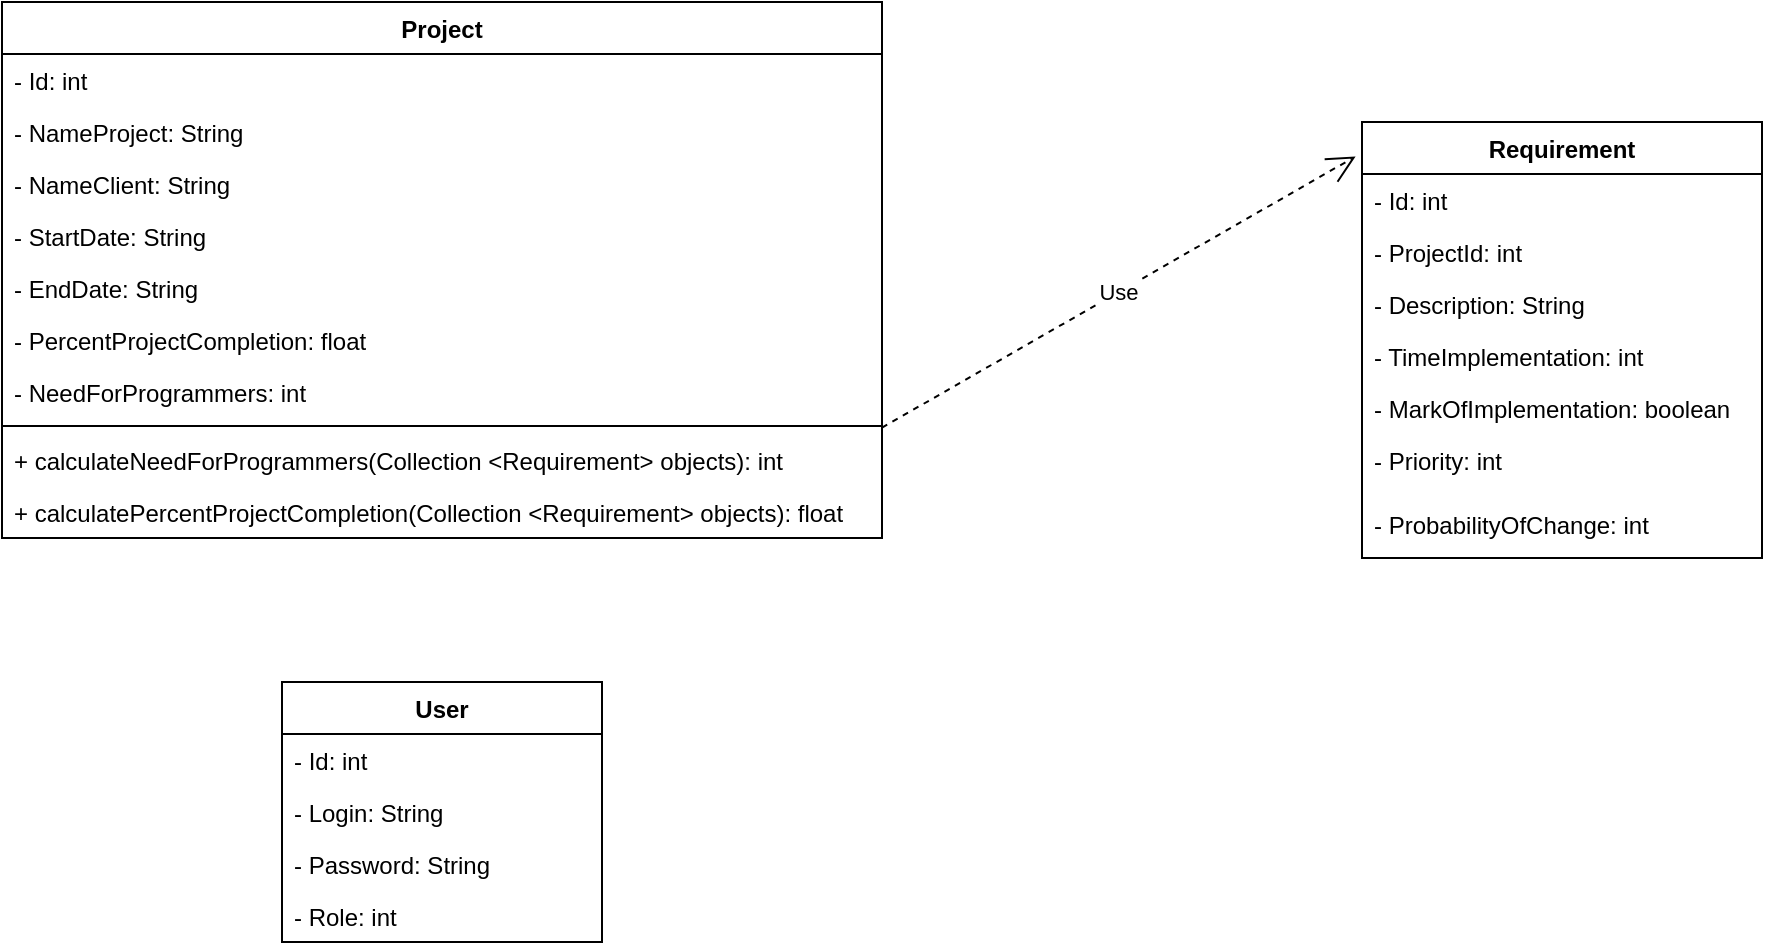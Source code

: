 <mxfile version="13.7.5" type="device"><diagram name="Page-1" id="e7e014a7-5840-1c2e-5031-d8a46d1fe8dd"><mxGraphModel dx="1038" dy="613" grid="1" gridSize="10" guides="1" tooltips="1" connect="1" arrows="1" fold="1" page="1" pageScale="1" pageWidth="1169" pageHeight="826" background="#ffffff" math="0" shadow="0"><root><mxCell id="0"/><mxCell id="1" parent="0"/><mxCell id="KoEDMcJt_OvxAe0I30dj-16" value="Requirement" style="swimlane;fontStyle=1;align=center;verticalAlign=top;childLayout=stackLayout;horizontal=1;startSize=26;horizontalStack=0;resizeParent=1;resizeParentMax=0;resizeLast=0;collapsible=1;marginBottom=0;" parent="1" vertex="1"><mxGeometry x="710" y="100" width="200" height="218" as="geometry"/></mxCell><mxCell id="KoEDMcJt_OvxAe0I30dj-17" value="- Id: int" style="text;strokeColor=none;fillColor=none;align=left;verticalAlign=top;spacingLeft=4;spacingRight=4;overflow=hidden;rotatable=0;points=[[0,0.5],[1,0.5]];portConstraint=eastwest;" parent="KoEDMcJt_OvxAe0I30dj-16" vertex="1"><mxGeometry y="26" width="200" height="26" as="geometry"/></mxCell><mxCell id="KoEDMcJt_OvxAe0I30dj-20" value="- ProjectId: int" style="text;strokeColor=none;fillColor=none;align=left;verticalAlign=top;spacingLeft=4;spacingRight=4;overflow=hidden;rotatable=0;points=[[0,0.5],[1,0.5]];portConstraint=eastwest;" parent="KoEDMcJt_OvxAe0I30dj-16" vertex="1"><mxGeometry y="52" width="200" height="26" as="geometry"/></mxCell><mxCell id="KoEDMcJt_OvxAe0I30dj-22" value="- Description: String" style="text;strokeColor=none;fillColor=none;align=left;verticalAlign=top;spacingLeft=4;spacingRight=4;overflow=hidden;rotatable=0;points=[[0,0.5],[1,0.5]];portConstraint=eastwest;" parent="KoEDMcJt_OvxAe0I30dj-16" vertex="1"><mxGeometry y="78" width="200" height="26" as="geometry"/></mxCell><mxCell id="KoEDMcJt_OvxAe0I30dj-21" value="- TimeImplementation: int" style="text;strokeColor=none;fillColor=none;align=left;verticalAlign=top;spacingLeft=4;spacingRight=4;overflow=hidden;rotatable=0;points=[[0,0.5],[1,0.5]];portConstraint=eastwest;" parent="KoEDMcJt_OvxAe0I30dj-16" vertex="1"><mxGeometry y="104" width="200" height="26" as="geometry"/></mxCell><mxCell id="KoEDMcJt_OvxAe0I30dj-25" value="- MarkOfImplementation: boolean" style="text;strokeColor=none;fillColor=none;align=left;verticalAlign=top;spacingLeft=4;spacingRight=4;overflow=hidden;rotatable=0;points=[[0,0.5],[1,0.5]];portConstraint=eastwest;" parent="KoEDMcJt_OvxAe0I30dj-16" vertex="1"><mxGeometry y="130" width="200" height="26" as="geometry"/></mxCell><mxCell id="KoEDMcJt_OvxAe0I30dj-26" value="- Priority: int" style="text;strokeColor=none;fillColor=none;align=left;verticalAlign=top;spacingLeft=4;spacingRight=4;overflow=hidden;rotatable=0;points=[[0,0.5],[1,0.5]];portConstraint=eastwest;" parent="KoEDMcJt_OvxAe0I30dj-16" vertex="1"><mxGeometry y="156" width="200" height="32" as="geometry"/></mxCell><mxCell id="KoEDMcJt_OvxAe0I30dj-24" value="- ProbabilityOfChange: int" style="text;strokeColor=none;fillColor=none;align=left;verticalAlign=top;spacingLeft=4;spacingRight=4;overflow=hidden;rotatable=0;points=[[0,0.5],[1,0.5]];portConstraint=eastwest;" parent="KoEDMcJt_OvxAe0I30dj-16" vertex="1"><mxGeometry y="188" width="200" height="30" as="geometry"/></mxCell><mxCell id="YLIpCChDK8l_C_33tvt9-1" value="Use" style="endArrow=open;endSize=12;dashed=1;html=1;entryX=-0.016;entryY=0.079;entryDx=0;entryDy=0;entryPerimeter=0;exitX=1;exitY=0.6;exitDx=0;exitDy=0;exitPerimeter=0;" edge="1" parent="1" source="ZR4m_j8lsy3WImS321dJ-43" target="KoEDMcJt_OvxAe0I30dj-16"><mxGeometry width="160" relative="1" as="geometry"><mxPoint x="470" y="290" as="sourcePoint"/><mxPoint x="630" y="290" as="targetPoint"/></mxGeometry></mxCell><mxCell id="ZR4m_j8lsy3WImS321dJ-41" value="Project" style="swimlane;fontStyle=1;align=center;verticalAlign=top;childLayout=stackLayout;horizontal=1;startSize=26;horizontalStack=0;resizeParent=1;resizeParentMax=0;resizeLast=0;collapsible=1;marginBottom=0;" parent="1" vertex="1"><mxGeometry x="30" y="40" width="440" height="268" as="geometry"/></mxCell><mxCell id="ZR4m_j8lsy3WImS321dJ-42" value="- Id: int" style="text;strokeColor=none;fillColor=none;align=left;verticalAlign=top;spacingLeft=4;spacingRight=4;overflow=hidden;rotatable=0;points=[[0,0.5],[1,0.5]];portConstraint=eastwest;" parent="ZR4m_j8lsy3WImS321dJ-41" vertex="1"><mxGeometry y="26" width="440" height="26" as="geometry"/></mxCell><mxCell id="ZR4m_j8lsy3WImS321dJ-45" value="- NameProject: String" style="text;strokeColor=none;fillColor=none;align=left;verticalAlign=top;spacingLeft=4;spacingRight=4;overflow=hidden;rotatable=0;points=[[0,0.5],[1,0.5]];portConstraint=eastwest;" parent="ZR4m_j8lsy3WImS321dJ-41" vertex="1"><mxGeometry y="52" width="440" height="26" as="geometry"/></mxCell><mxCell id="ZR4m_j8lsy3WImS321dJ-46" value="- NameClient: String" style="text;strokeColor=none;fillColor=none;align=left;verticalAlign=top;spacingLeft=4;spacingRight=4;overflow=hidden;rotatable=0;points=[[0,0.5],[1,0.5]];portConstraint=eastwest;" parent="ZR4m_j8lsy3WImS321dJ-41" vertex="1"><mxGeometry y="78" width="440" height="26" as="geometry"/></mxCell><mxCell id="ZR4m_j8lsy3WImS321dJ-47" value="- StartDate: String" style="text;strokeColor=none;fillColor=none;align=left;verticalAlign=top;spacingLeft=4;spacingRight=4;overflow=hidden;rotatable=0;points=[[0,0.5],[1,0.5]];portConstraint=eastwest;" parent="ZR4m_j8lsy3WImS321dJ-41" vertex="1"><mxGeometry y="104" width="440" height="26" as="geometry"/></mxCell><mxCell id="ZR4m_j8lsy3WImS321dJ-48" value="- EndDate: String" style="text;strokeColor=none;fillColor=none;align=left;verticalAlign=top;spacingLeft=4;spacingRight=4;overflow=hidden;rotatable=0;points=[[0,0.5],[1,0.5]];portConstraint=eastwest;" parent="ZR4m_j8lsy3WImS321dJ-41" vertex="1"><mxGeometry y="130" width="440" height="26" as="geometry"/></mxCell><mxCell id="ZR4m_j8lsy3WImS321dJ-49" value="- PercentProjectCompletion: float" style="text;strokeColor=none;fillColor=none;align=left;verticalAlign=top;spacingLeft=4;spacingRight=4;overflow=hidden;rotatable=0;points=[[0,0.5],[1,0.5]];portConstraint=eastwest;" parent="ZR4m_j8lsy3WImS321dJ-41" vertex="1"><mxGeometry y="156" width="440" height="26" as="geometry"/></mxCell><mxCell id="ZR4m_j8lsy3WImS321dJ-50" value="- NeedForProgrammers: int" style="text;strokeColor=none;fillColor=none;align=left;verticalAlign=top;spacingLeft=4;spacingRight=4;overflow=hidden;rotatable=0;points=[[0,0.5],[1,0.5]];portConstraint=eastwest;" parent="ZR4m_j8lsy3WImS321dJ-41" vertex="1"><mxGeometry y="182" width="440" height="26" as="geometry"/></mxCell><mxCell id="ZR4m_j8lsy3WImS321dJ-43" value="" style="line;strokeWidth=1;fillColor=none;align=left;verticalAlign=middle;spacingTop=-1;spacingLeft=3;spacingRight=3;rotatable=0;labelPosition=right;points=[];portConstraint=eastwest;" parent="ZR4m_j8lsy3WImS321dJ-41" vertex="1"><mxGeometry y="208" width="440" height="8" as="geometry"/></mxCell><mxCell id="ZR4m_j8lsy3WImS321dJ-44" value="+ calculateNeedForProgrammers(Collection &lt;Requirement&gt; objects): int" style="text;strokeColor=none;fillColor=none;align=left;verticalAlign=top;spacingLeft=4;spacingRight=4;overflow=hidden;rotatable=0;points=[[0,0.5],[1,0.5]];portConstraint=eastwest;" parent="ZR4m_j8lsy3WImS321dJ-41" vertex="1"><mxGeometry y="216" width="440" height="26" as="geometry"/></mxCell><mxCell id="KoEDMcJt_OvxAe0I30dj-27" value="+ calculatePercentProjectCompletion(Collection &lt;Requirement&gt; objects): float" style="text;strokeColor=none;fillColor=none;align=left;verticalAlign=top;spacingLeft=4;spacingRight=4;overflow=hidden;rotatable=0;points=[[0,0.5],[1,0.5]];portConstraint=eastwest;" parent="ZR4m_j8lsy3WImS321dJ-41" vertex="1"><mxGeometry y="242" width="440" height="26" as="geometry"/></mxCell><mxCell id="KoEDMcJt_OvxAe0I30dj-9" value="User" style="swimlane;fontStyle=1;align=center;verticalAlign=top;childLayout=stackLayout;horizontal=1;startSize=26;horizontalStack=0;resizeParent=1;resizeParentMax=0;resizeLast=0;collapsible=1;marginBottom=0;" parent="1" vertex="1"><mxGeometry x="170" y="380" width="160" height="130" as="geometry"/></mxCell><mxCell id="KoEDMcJt_OvxAe0I30dj-10" value="- Id: int" style="text;strokeColor=none;fillColor=none;align=left;verticalAlign=top;spacingLeft=4;spacingRight=4;overflow=hidden;rotatable=0;points=[[0,0.5],[1,0.5]];portConstraint=eastwest;" parent="KoEDMcJt_OvxAe0I30dj-9" vertex="1"><mxGeometry y="26" width="160" height="26" as="geometry"/></mxCell><mxCell id="KoEDMcJt_OvxAe0I30dj-14" value="- Login: String" style="text;strokeColor=none;fillColor=none;align=left;verticalAlign=top;spacingLeft=4;spacingRight=4;overflow=hidden;rotatable=0;points=[[0,0.5],[1,0.5]];portConstraint=eastwest;" parent="KoEDMcJt_OvxAe0I30dj-9" vertex="1"><mxGeometry y="52" width="160" height="26" as="geometry"/></mxCell><mxCell id="KoEDMcJt_OvxAe0I30dj-13" value="- Password: String" style="text;strokeColor=none;fillColor=none;align=left;verticalAlign=top;spacingLeft=4;spacingRight=4;overflow=hidden;rotatable=0;points=[[0,0.5],[1,0.5]];portConstraint=eastwest;" parent="KoEDMcJt_OvxAe0I30dj-9" vertex="1"><mxGeometry y="78" width="160" height="26" as="geometry"/></mxCell><mxCell id="KoEDMcJt_OvxAe0I30dj-15" value="- Role: int" style="text;strokeColor=none;fillColor=none;align=left;verticalAlign=top;spacingLeft=4;spacingRight=4;overflow=hidden;rotatable=0;points=[[0,0.5],[1,0.5]];portConstraint=eastwest;" parent="KoEDMcJt_OvxAe0I30dj-9" vertex="1"><mxGeometry y="104" width="160" height="26" as="geometry"/></mxCell></root></mxGraphModel></diagram></mxfile>